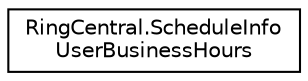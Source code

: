 digraph "Graphical Class Hierarchy"
{
 // LATEX_PDF_SIZE
  edge [fontname="Helvetica",fontsize="10",labelfontname="Helvetica",labelfontsize="10"];
  node [fontname="Helvetica",fontsize="10",shape=record];
  rankdir="LR";
  Node0 [label="RingCentral.ScheduleInfo\lUserBusinessHours",height=0.2,width=0.4,color="black", fillcolor="white", style="filled",URL="$classRingCentral_1_1ScheduleInfoUserBusinessHours.html",tooltip="Schedule when an answering rule is applied"];
}
